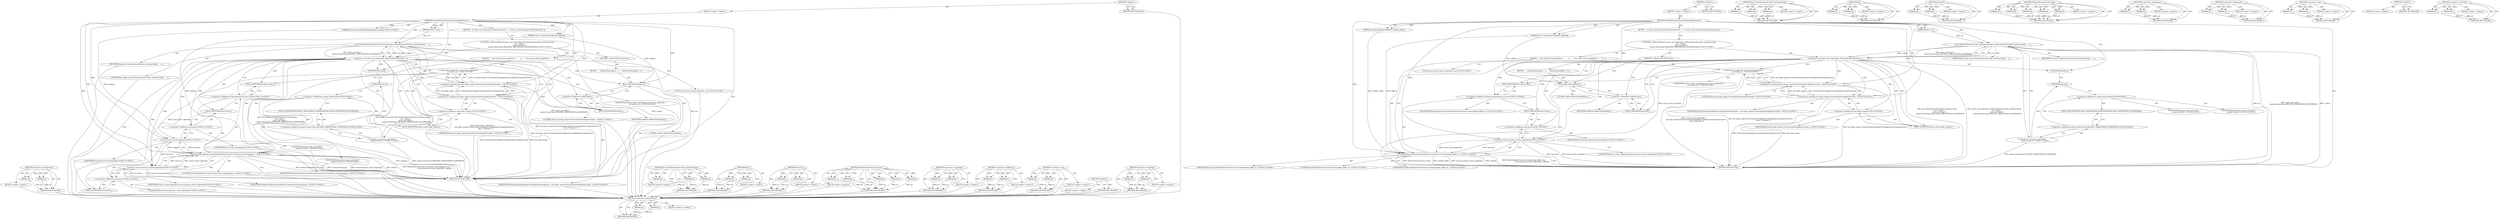 digraph "&lt;operator&gt;.lessThan" {
vulnerable_112 [label=<(METHOD,&lt;operator&gt;.greaterThan)>];
vulnerable_113 [label=<(PARAM,p1)>];
vulnerable_114 [label=<(PARAM,p2)>];
vulnerable_115 [label=<(BLOCK,&lt;empty&gt;,&lt;empty&gt;)>];
vulnerable_116 [label=<(METHOD_RETURN,ANY)>];
vulnerable_6 [label=<(METHOD,&lt;global&gt;)<SUB>1</SUB>>];
vulnerable_7 [label=<(BLOCK,&lt;empty&gt;,&lt;empty&gt;)<SUB>1</SUB>>];
vulnerable_8 [label=<(METHOD,CreateRelativeOrientationEulerAnglesSensor)<SUB>1</SUB>>];
vulnerable_9 [label=<(PARAM,JNIEnv* env)<SUB>2</SUB>>];
vulnerable_10 [label="<(PARAM,mojo::ScopedSharedBufferMapping mapping)<SUB>3</SUB>>"];
vulnerable_11 [label=<(PARAM,const CreateSensorCallback&amp; callback)<SUB>4</SUB>>];
vulnerable_12 [label=<(BLOCK,{
   if (static_cast&lt;bool&gt;(Java_PlatformSensorP...,{
   if (static_cast&lt;bool&gt;(Java_PlatformSensorP...)<SUB>4</SUB>>];
vulnerable_13 [label="<(CONTROL_STRUCTURE,IF,if (static_cast&lt;bool&gt;(Java_PlatformSensorProvider_hasSensorType(
           env, j_object_,
          static_cast&lt;jint&gt;(
              mojom::SensorType::RELATIVE_ORIENTATION_QUATERNION)))))<SUB>5</SUB>>"];
vulnerable_14 [label=<(&lt;operator&gt;.cast,static_cast&lt;bool&gt;(Java_PlatformSensorProvider_h...)<SUB>5</SUB>>];
vulnerable_15 [label=<(UNKNOWN,bool,bool)<SUB>5</SUB>>];
vulnerable_16 [label=<(Java_PlatformSensorProvider_hasSensorType,Java_PlatformSensorProvider_hasSensorType(
    ...)<SUB>5</SUB>>];
vulnerable_17 [label=<(IDENTIFIER,env,Java_PlatformSensorProvider_hasSensorType(
    ...)<SUB>6</SUB>>];
vulnerable_18 [label=<(IDENTIFIER,j_object_,Java_PlatformSensorProvider_hasSensorType(
    ...)<SUB>6</SUB>>];
vulnerable_19 [label="<(&lt;operator&gt;.cast,static_cast&lt;jint&gt;(
              mojom::SensorT...)<SUB>7</SUB>>"];
vulnerable_20 [label=<(UNKNOWN,jint,jint)<SUB>7</SUB>>];
vulnerable_21 [label="<(&lt;operator&gt;.fieldAccess,mojom::SensorType::RELATIVE_ORIENTATION_QUATERNION)<SUB>8</SUB>>"];
vulnerable_22 [label="<(&lt;operator&gt;.fieldAccess,mojom::SensorType)<SUB>8</SUB>>"];
vulnerable_23 [label="<(IDENTIFIER,mojom,static_cast&lt;jint&gt;(
              mojom::SensorT...)<SUB>8</SUB>>"];
vulnerable_24 [label="<(IDENTIFIER,SensorType,static_cast&lt;jint&gt;(
              mojom::SensorT...)<SUB>8</SUB>>"];
vulnerable_25 [label=<(FIELD_IDENTIFIER,RELATIVE_ORIENTATION_QUATERNION,RELATIVE_ORIENTATION_QUATERNION)<SUB>8</SUB>>];
vulnerable_26 [label=<(BLOCK,{
    auto sensor_fusion_algorithm =
        st...,{
    auto sensor_fusion_algorithm =
        st...)<SUB>8</SUB>>];
vulnerable_27 [label="<(LOCAL,auto sensor_fusion_algorithm: auto)<SUB>9</SUB>>"];
vulnerable_28 [label="<(&lt;operator&gt;.assignment,sensor_fusion_algorithm =
        std::make_uni...)<SUB>9</SUB>>"];
vulnerable_29 [label="<(IDENTIFIER,sensor_fusion_algorithm,sensor_fusion_algorithm =
        std::make_uni...)<SUB>9</SUB>>"];
vulnerable_30 [label="<(&lt;operator&gt;.greaterThan,std::make_unique&lt;OrientationEulerAnglesFusionAl...)<SUB>10</SUB>>"];
vulnerable_31 [label="<(&lt;operator&gt;.lessThan,std::make_unique&lt;OrientationEulerAnglesFusionAl...)<SUB>10</SUB>>"];
vulnerable_32 [label="<(&lt;operator&gt;.fieldAccess,std::make_unique)<SUB>10</SUB>>"];
vulnerable_33 [label="<(IDENTIFIER,std,std::make_unique&lt;OrientationEulerAnglesFusionAl...)<SUB>10</SUB>>"];
vulnerable_34 [label=<(FIELD_IDENTIFIER,make_unique,make_unique)<SUB>10</SUB>>];
vulnerable_35 [label="<(IDENTIFIER,OrientationEulerAnglesFusionAlgorithmUsingQuate...,std::make_unique&lt;OrientationEulerAnglesFusionAl...)<SUB>10</SUB>>"];
vulnerable_36 [label="<(LITERAL,false,std::make_unique&lt;OrientationEulerAnglesFusionAl...)<SUB>11</SUB>>"];
vulnerable_37 [label="<(PlatformSensorFusion.Create,PlatformSensorFusion::Create(std::move(mapping)...)<SUB>13</SUB>>"];
vulnerable_38 [label="<(&lt;operator&gt;.fieldAccess,PlatformSensorFusion::Create)<SUB>13</SUB>>"];
vulnerable_39 [label="<(IDENTIFIER,PlatformSensorFusion,PlatformSensorFusion::Create(std::move(mapping)...)<SUB>13</SUB>>"];
vulnerable_40 [label=<(FIELD_IDENTIFIER,Create,Create)<SUB>13</SUB>>];
vulnerable_41 [label="<(std.move,std::move(mapping))<SUB>13</SUB>>"];
vulnerable_42 [label="<(&lt;operator&gt;.fieldAccess,std::move)<SUB>13</SUB>>"];
vulnerable_43 [label="<(IDENTIFIER,std,std::move(mapping))<SUB>13</SUB>>"];
vulnerable_44 [label=<(FIELD_IDENTIFIER,move,move)<SUB>13</SUB>>];
vulnerable_45 [label="<(IDENTIFIER,mapping,std::move(mapping))<SUB>13</SUB>>"];
vulnerable_46 [label="<(LITERAL,this,PlatformSensorFusion::Create(std::move(mapping)...)<SUB>13</SUB>>"];
vulnerable_47 [label="<(std.move,std::move(sensor_fusion_algorithm))<SUB>14</SUB>>"];
vulnerable_48 [label="<(&lt;operator&gt;.fieldAccess,std::move)<SUB>14</SUB>>"];
vulnerable_49 [label="<(IDENTIFIER,std,std::move(sensor_fusion_algorithm))<SUB>14</SUB>>"];
vulnerable_50 [label=<(FIELD_IDENTIFIER,move,move)<SUB>14</SUB>>];
vulnerable_51 [label="<(IDENTIFIER,sensor_fusion_algorithm,std::move(sensor_fusion_algorithm))<SUB>14</SUB>>"];
vulnerable_52 [label="<(IDENTIFIER,callback,PlatformSensorFusion::Create(std::move(mapping)...)<SUB>14</SUB>>"];
vulnerable_53 [label=<(CONTROL_STRUCTURE,ELSE,else)<SUB>15</SUB>>];
vulnerable_54 [label=<(BLOCK,{
     callback.Run(nullptr);
  },{
     callback.Run(nullptr);
  })<SUB>15</SUB>>];
vulnerable_55 [label=<(Run,callback.Run(nullptr))<SUB>16</SUB>>];
vulnerable_56 [label=<(&lt;operator&gt;.fieldAccess,callback.Run)<SUB>16</SUB>>];
vulnerable_57 [label=<(IDENTIFIER,callback,callback.Run(nullptr))<SUB>16</SUB>>];
vulnerable_58 [label=<(FIELD_IDENTIFIER,Run,Run)<SUB>16</SUB>>];
vulnerable_59 [label=<(LITERAL,nullptr,callback.Run(nullptr))<SUB>16</SUB>>];
vulnerable_60 [label=<(METHOD_RETURN,void)<SUB>1</SUB>>];
vulnerable_62 [label=<(METHOD_RETURN,ANY)<SUB>1</SUB>>];
vulnerable_96 [label=<(METHOD,Java_PlatformSensorProvider_hasSensorType)>];
vulnerable_97 [label=<(PARAM,p1)>];
vulnerable_98 [label=<(PARAM,p2)>];
vulnerable_99 [label=<(PARAM,p3)>];
vulnerable_100 [label=<(BLOCK,&lt;empty&gt;,&lt;empty&gt;)>];
vulnerable_101 [label=<(METHOD_RETURN,ANY)>];
vulnerable_135 [label=<(METHOD,Run)>];
vulnerable_136 [label=<(PARAM,p1)>];
vulnerable_137 [label=<(PARAM,p2)>];
vulnerable_138 [label=<(BLOCK,&lt;empty&gt;,&lt;empty&gt;)>];
vulnerable_139 [label=<(METHOD_RETURN,ANY)>];
vulnerable_130 [label=<(METHOD,std.move)>];
vulnerable_131 [label=<(PARAM,p1)>];
vulnerable_132 [label=<(PARAM,p2)>];
vulnerable_133 [label=<(BLOCK,&lt;empty&gt;,&lt;empty&gt;)>];
vulnerable_134 [label=<(METHOD_RETURN,ANY)>];
vulnerable_122 [label=<(METHOD,PlatformSensorFusion.Create)>];
vulnerable_123 [label=<(PARAM,p1)>];
vulnerable_124 [label=<(PARAM,p2)>];
vulnerable_125 [label=<(PARAM,p3)>];
vulnerable_126 [label=<(PARAM,p4)>];
vulnerable_127 [label=<(PARAM,p5)>];
vulnerable_128 [label=<(BLOCK,&lt;empty&gt;,&lt;empty&gt;)>];
vulnerable_129 [label=<(METHOD_RETURN,ANY)>];
vulnerable_107 [label=<(METHOD,&lt;operator&gt;.assignment)>];
vulnerable_108 [label=<(PARAM,p1)>];
vulnerable_109 [label=<(PARAM,p2)>];
vulnerable_110 [label=<(BLOCK,&lt;empty&gt;,&lt;empty&gt;)>];
vulnerable_111 [label=<(METHOD_RETURN,ANY)>];
vulnerable_102 [label=<(METHOD,&lt;operator&gt;.fieldAccess)>];
vulnerable_103 [label=<(PARAM,p1)>];
vulnerable_104 [label=<(PARAM,p2)>];
vulnerable_105 [label=<(BLOCK,&lt;empty&gt;,&lt;empty&gt;)>];
vulnerable_106 [label=<(METHOD_RETURN,ANY)>];
vulnerable_91 [label=<(METHOD,&lt;operator&gt;.cast)>];
vulnerable_92 [label=<(PARAM,p1)>];
vulnerable_93 [label=<(PARAM,p2)>];
vulnerable_94 [label=<(BLOCK,&lt;empty&gt;,&lt;empty&gt;)>];
vulnerable_95 [label=<(METHOD_RETURN,ANY)>];
vulnerable_85 [label=<(METHOD,&lt;global&gt;)<SUB>1</SUB>>];
vulnerable_86 [label=<(BLOCK,&lt;empty&gt;,&lt;empty&gt;)>];
vulnerable_87 [label=<(METHOD_RETURN,ANY)>];
vulnerable_117 [label=<(METHOD,&lt;operator&gt;.lessThan)>];
vulnerable_118 [label=<(PARAM,p1)>];
vulnerable_119 [label=<(PARAM,p2)>];
vulnerable_120 [label=<(BLOCK,&lt;empty&gt;,&lt;empty&gt;)>];
vulnerable_121 [label=<(METHOD_RETURN,ANY)>];
fixed_108 [label=<(METHOD,&lt;operator&gt;.greaterThan)>];
fixed_109 [label=<(PARAM,p1)>];
fixed_110 [label=<(PARAM,p2)>];
fixed_111 [label=<(BLOCK,&lt;empty&gt;,&lt;empty&gt;)>];
fixed_112 [label=<(METHOD_RETURN,ANY)>];
fixed_6 [label=<(METHOD,&lt;global&gt;)<SUB>1</SUB>>];
fixed_7 [label=<(BLOCK,&lt;empty&gt;,&lt;empty&gt;)<SUB>1</SUB>>];
fixed_8 [label=<(METHOD,CreateRelativeOrientationEulerAnglesSensor)<SUB>1</SUB>>];
fixed_9 [label=<(PARAM,JNIEnv* env)<SUB>2</SUB>>];
fixed_10 [label=<(PARAM,SensorReadingSharedBuffer* reading_buffer)<SUB>3</SUB>>];
fixed_11 [label=<(PARAM,const CreateSensorCallback&amp; callback)<SUB>4</SUB>>];
fixed_12 [label=<(BLOCK,{
   if (static_cast&lt;bool&gt;(Java_PlatformSensorP...,{
   if (static_cast&lt;bool&gt;(Java_PlatformSensorP...)<SUB>4</SUB>>];
fixed_13 [label="<(CONTROL_STRUCTURE,IF,if (static_cast&lt;bool&gt;(Java_PlatformSensorProvider_hasSensorType(
           env, j_object_,
          static_cast&lt;jint&gt;(
              mojom::SensorType::RELATIVE_ORIENTATION_QUATERNION)))))<SUB>5</SUB>>"];
fixed_14 [label=<(&lt;operator&gt;.cast,static_cast&lt;bool&gt;(Java_PlatformSensorProvider_h...)<SUB>5</SUB>>];
fixed_15 [label=<(UNKNOWN,bool,bool)<SUB>5</SUB>>];
fixed_16 [label=<(Java_PlatformSensorProvider_hasSensorType,Java_PlatformSensorProvider_hasSensorType(
    ...)<SUB>5</SUB>>];
fixed_17 [label=<(IDENTIFIER,env,Java_PlatformSensorProvider_hasSensorType(
    ...)<SUB>6</SUB>>];
fixed_18 [label=<(IDENTIFIER,j_object_,Java_PlatformSensorProvider_hasSensorType(
    ...)<SUB>6</SUB>>];
fixed_19 [label="<(&lt;operator&gt;.cast,static_cast&lt;jint&gt;(
              mojom::SensorT...)<SUB>7</SUB>>"];
fixed_20 [label=<(UNKNOWN,jint,jint)<SUB>7</SUB>>];
fixed_21 [label="<(&lt;operator&gt;.fieldAccess,mojom::SensorType::RELATIVE_ORIENTATION_QUATERNION)<SUB>8</SUB>>"];
fixed_22 [label="<(&lt;operator&gt;.fieldAccess,mojom::SensorType)<SUB>8</SUB>>"];
fixed_23 [label="<(IDENTIFIER,mojom,static_cast&lt;jint&gt;(
              mojom::SensorT...)<SUB>8</SUB>>"];
fixed_24 [label="<(IDENTIFIER,SensorType,static_cast&lt;jint&gt;(
              mojom::SensorT...)<SUB>8</SUB>>"];
fixed_25 [label=<(FIELD_IDENTIFIER,RELATIVE_ORIENTATION_QUATERNION,RELATIVE_ORIENTATION_QUATERNION)<SUB>8</SUB>>];
fixed_26 [label=<(BLOCK,{
    auto sensor_fusion_algorithm =
        st...,{
    auto sensor_fusion_algorithm =
        st...)<SUB>8</SUB>>];
fixed_27 [label="<(LOCAL,auto sensor_fusion_algorithm: auto)<SUB>9</SUB>>"];
fixed_28 [label="<(&lt;operator&gt;.assignment,sensor_fusion_algorithm =
        std::make_uni...)<SUB>9</SUB>>"];
fixed_29 [label="<(IDENTIFIER,sensor_fusion_algorithm,sensor_fusion_algorithm =
        std::make_uni...)<SUB>9</SUB>>"];
fixed_30 [label="<(&lt;operator&gt;.greaterThan,std::make_unique&lt;OrientationEulerAnglesFusionAl...)<SUB>10</SUB>>"];
fixed_31 [label="<(&lt;operator&gt;.lessThan,std::make_unique&lt;OrientationEulerAnglesFusionAl...)<SUB>10</SUB>>"];
fixed_32 [label="<(&lt;operator&gt;.fieldAccess,std::make_unique)<SUB>10</SUB>>"];
fixed_33 [label="<(IDENTIFIER,std,std::make_unique&lt;OrientationEulerAnglesFusionAl...)<SUB>10</SUB>>"];
fixed_34 [label=<(FIELD_IDENTIFIER,make_unique,make_unique)<SUB>10</SUB>>];
fixed_35 [label="<(IDENTIFIER,OrientationEulerAnglesFusionAlgorithmUsingQuate...,std::make_unique&lt;OrientationEulerAnglesFusionAl...)<SUB>10</SUB>>"];
fixed_36 [label="<(LITERAL,false,std::make_unique&lt;OrientationEulerAnglesFusionAl...)<SUB>11</SUB>>"];
fixed_37 [label="<(PlatformSensorFusion.Create,PlatformSensorFusion::Create(reading_buffer, th...)<SUB>13</SUB>>"];
fixed_38 [label="<(&lt;operator&gt;.fieldAccess,PlatformSensorFusion::Create)<SUB>13</SUB>>"];
fixed_39 [label="<(IDENTIFIER,PlatformSensorFusion,PlatformSensorFusion::Create(reading_buffer, th...)<SUB>13</SUB>>"];
fixed_40 [label=<(FIELD_IDENTIFIER,Create,Create)<SUB>13</SUB>>];
fixed_41 [label="<(IDENTIFIER,reading_buffer,PlatformSensorFusion::Create(reading_buffer, th...)<SUB>13</SUB>>"];
fixed_42 [label="<(LITERAL,this,PlatformSensorFusion::Create(reading_buffer, th...)<SUB>13</SUB>>"];
fixed_43 [label="<(std.move,std::move(sensor_fusion_algorithm))<SUB>14</SUB>>"];
fixed_44 [label="<(&lt;operator&gt;.fieldAccess,std::move)<SUB>14</SUB>>"];
fixed_45 [label="<(IDENTIFIER,std,std::move(sensor_fusion_algorithm))<SUB>14</SUB>>"];
fixed_46 [label=<(FIELD_IDENTIFIER,move,move)<SUB>14</SUB>>];
fixed_47 [label="<(IDENTIFIER,sensor_fusion_algorithm,std::move(sensor_fusion_algorithm))<SUB>14</SUB>>"];
fixed_48 [label="<(IDENTIFIER,callback,PlatformSensorFusion::Create(reading_buffer, th...)<SUB>14</SUB>>"];
fixed_49 [label=<(CONTROL_STRUCTURE,ELSE,else)<SUB>15</SUB>>];
fixed_50 [label=<(BLOCK,{
     callback.Run(nullptr);
  },{
     callback.Run(nullptr);
  })<SUB>15</SUB>>];
fixed_51 [label=<(Run,callback.Run(nullptr))<SUB>16</SUB>>];
fixed_52 [label=<(&lt;operator&gt;.fieldAccess,callback.Run)<SUB>16</SUB>>];
fixed_53 [label=<(IDENTIFIER,callback,callback.Run(nullptr))<SUB>16</SUB>>];
fixed_54 [label=<(FIELD_IDENTIFIER,Run,Run)<SUB>16</SUB>>];
fixed_55 [label=<(LITERAL,nullptr,callback.Run(nullptr))<SUB>16</SUB>>];
fixed_56 [label=<(METHOD_RETURN,void)<SUB>1</SUB>>];
fixed_58 [label=<(METHOD_RETURN,ANY)<SUB>1</SUB>>];
fixed_92 [label=<(METHOD,Java_PlatformSensorProvider_hasSensorType)>];
fixed_93 [label=<(PARAM,p1)>];
fixed_94 [label=<(PARAM,p2)>];
fixed_95 [label=<(PARAM,p3)>];
fixed_96 [label=<(BLOCK,&lt;empty&gt;,&lt;empty&gt;)>];
fixed_97 [label=<(METHOD_RETURN,ANY)>];
fixed_131 [label=<(METHOD,Run)>];
fixed_132 [label=<(PARAM,p1)>];
fixed_133 [label=<(PARAM,p2)>];
fixed_134 [label=<(BLOCK,&lt;empty&gt;,&lt;empty&gt;)>];
fixed_135 [label=<(METHOD_RETURN,ANY)>];
fixed_126 [label=<(METHOD,std.move)>];
fixed_127 [label=<(PARAM,p1)>];
fixed_128 [label=<(PARAM,p2)>];
fixed_129 [label=<(BLOCK,&lt;empty&gt;,&lt;empty&gt;)>];
fixed_130 [label=<(METHOD_RETURN,ANY)>];
fixed_118 [label=<(METHOD,PlatformSensorFusion.Create)>];
fixed_119 [label=<(PARAM,p1)>];
fixed_120 [label=<(PARAM,p2)>];
fixed_121 [label=<(PARAM,p3)>];
fixed_122 [label=<(PARAM,p4)>];
fixed_123 [label=<(PARAM,p5)>];
fixed_124 [label=<(BLOCK,&lt;empty&gt;,&lt;empty&gt;)>];
fixed_125 [label=<(METHOD_RETURN,ANY)>];
fixed_103 [label=<(METHOD,&lt;operator&gt;.assignment)>];
fixed_104 [label=<(PARAM,p1)>];
fixed_105 [label=<(PARAM,p2)>];
fixed_106 [label=<(BLOCK,&lt;empty&gt;,&lt;empty&gt;)>];
fixed_107 [label=<(METHOD_RETURN,ANY)>];
fixed_98 [label=<(METHOD,&lt;operator&gt;.fieldAccess)>];
fixed_99 [label=<(PARAM,p1)>];
fixed_100 [label=<(PARAM,p2)>];
fixed_101 [label=<(BLOCK,&lt;empty&gt;,&lt;empty&gt;)>];
fixed_102 [label=<(METHOD_RETURN,ANY)>];
fixed_87 [label=<(METHOD,&lt;operator&gt;.cast)>];
fixed_88 [label=<(PARAM,p1)>];
fixed_89 [label=<(PARAM,p2)>];
fixed_90 [label=<(BLOCK,&lt;empty&gt;,&lt;empty&gt;)>];
fixed_91 [label=<(METHOD_RETURN,ANY)>];
fixed_81 [label=<(METHOD,&lt;global&gt;)<SUB>1</SUB>>];
fixed_82 [label=<(BLOCK,&lt;empty&gt;,&lt;empty&gt;)>];
fixed_83 [label=<(METHOD_RETURN,ANY)>];
fixed_113 [label=<(METHOD,&lt;operator&gt;.lessThan)>];
fixed_114 [label=<(PARAM,p1)>];
fixed_115 [label=<(PARAM,p2)>];
fixed_116 [label=<(BLOCK,&lt;empty&gt;,&lt;empty&gt;)>];
fixed_117 [label=<(METHOD_RETURN,ANY)>];
vulnerable_112 -> vulnerable_113  [key=0, label="AST: "];
vulnerable_112 -> vulnerable_113  [key=1, label="DDG: "];
vulnerable_112 -> vulnerable_115  [key=0, label="AST: "];
vulnerable_112 -> vulnerable_114  [key=0, label="AST: "];
vulnerable_112 -> vulnerable_114  [key=1, label="DDG: "];
vulnerable_112 -> vulnerable_116  [key=0, label="AST: "];
vulnerable_112 -> vulnerable_116  [key=1, label="CFG: "];
vulnerable_113 -> vulnerable_116  [key=0, label="DDG: p1"];
vulnerable_114 -> vulnerable_116  [key=0, label="DDG: p2"];
vulnerable_115 -> fixed_108  [key=0];
vulnerable_116 -> fixed_108  [key=0];
vulnerable_6 -> vulnerable_7  [key=0, label="AST: "];
vulnerable_6 -> vulnerable_62  [key=0, label="AST: "];
vulnerable_6 -> vulnerable_62  [key=1, label="CFG: "];
vulnerable_7 -> vulnerable_8  [key=0, label="AST: "];
vulnerable_8 -> vulnerable_9  [key=0, label="AST: "];
vulnerable_8 -> vulnerable_9  [key=1, label="DDG: "];
vulnerable_8 -> vulnerable_10  [key=0, label="AST: "];
vulnerable_8 -> vulnerable_10  [key=1, label="DDG: "];
vulnerable_8 -> vulnerable_11  [key=0, label="AST: "];
vulnerable_8 -> vulnerable_11  [key=1, label="DDG: "];
vulnerable_8 -> vulnerable_12  [key=0, label="AST: "];
vulnerable_8 -> vulnerable_60  [key=0, label="AST: "];
vulnerable_8 -> vulnerable_15  [key=0, label="CFG: "];
vulnerable_8 -> vulnerable_16  [key=0, label="DDG: "];
vulnerable_8 -> vulnerable_37  [key=0, label="DDG: "];
vulnerable_8 -> vulnerable_30  [key=0, label="DDG: "];
vulnerable_8 -> vulnerable_41  [key=0, label="DDG: "];
vulnerable_8 -> vulnerable_47  [key=0, label="DDG: "];
vulnerable_8 -> vulnerable_55  [key=0, label="DDG: "];
vulnerable_8 -> vulnerable_31  [key=0, label="DDG: "];
vulnerable_9 -> vulnerable_16  [key=0, label="DDG: env"];
vulnerable_10 -> vulnerable_41  [key=0, label="DDG: mapping"];
vulnerable_11 -> vulnerable_37  [key=0, label="DDG: callback"];
vulnerable_11 -> vulnerable_55  [key=0, label="DDG: callback"];
vulnerable_12 -> vulnerable_13  [key=0, label="AST: "];
vulnerable_13 -> vulnerable_14  [key=0, label="AST: "];
vulnerable_13 -> vulnerable_26  [key=0, label="AST: "];
vulnerable_13 -> vulnerable_53  [key=0, label="AST: "];
vulnerable_14 -> vulnerable_15  [key=0, label="AST: "];
vulnerable_14 -> vulnerable_16  [key=0, label="AST: "];
vulnerable_14 -> vulnerable_34  [key=0, label="CFG: "];
vulnerable_14 -> vulnerable_34  [key=1, label="CDG: "];
vulnerable_14 -> vulnerable_58  [key=0, label="CFG: "];
vulnerable_14 -> vulnerable_58  [key=1, label="CDG: "];
vulnerable_14 -> vulnerable_60  [key=0, label="DDG: Java_PlatformSensorProvider_hasSensorType(
           env, j_object_,
          static_cast&lt;jint&gt;(
              mojom::SensorType::RELATIVE_ORIENTATION_QUATERNION))"];
vulnerable_14 -> vulnerable_60  [key=1, label="DDG: static_cast&lt;bool&gt;(Java_PlatformSensorProvider_hasSensorType(
           env, j_object_,
          static_cast&lt;jint&gt;(
              mojom::SensorType::RELATIVE_ORIENTATION_QUATERNION)))"];
vulnerable_14 -> vulnerable_47  [key=0, label="CDG: "];
vulnerable_14 -> vulnerable_30  [key=0, label="CDG: "];
vulnerable_14 -> vulnerable_48  [key=0, label="CDG: "];
vulnerable_14 -> vulnerable_32  [key=0, label="CDG: "];
vulnerable_14 -> vulnerable_42  [key=0, label="CDG: "];
vulnerable_14 -> vulnerable_28  [key=0, label="CDG: "];
vulnerable_14 -> vulnerable_37  [key=0, label="CDG: "];
vulnerable_14 -> vulnerable_38  [key=0, label="CDG: "];
vulnerable_14 -> vulnerable_56  [key=0, label="CDG: "];
vulnerable_14 -> vulnerable_41  [key=0, label="CDG: "];
vulnerable_14 -> vulnerable_40  [key=0, label="CDG: "];
vulnerable_14 -> vulnerable_50  [key=0, label="CDG: "];
vulnerable_14 -> vulnerable_44  [key=0, label="CDG: "];
vulnerable_14 -> vulnerable_55  [key=0, label="CDG: "];
vulnerable_14 -> vulnerable_31  [key=0, label="CDG: "];
vulnerable_15 -> vulnerable_20  [key=0, label="CFG: "];
vulnerable_16 -> vulnerable_17  [key=0, label="AST: "];
vulnerable_16 -> vulnerable_18  [key=0, label="AST: "];
vulnerable_16 -> vulnerable_19  [key=0, label="AST: "];
vulnerable_16 -> vulnerable_14  [key=0, label="CFG: "];
vulnerable_16 -> vulnerable_14  [key=1, label="DDG: env"];
vulnerable_16 -> vulnerable_14  [key=2, label="DDG: j_object_"];
vulnerable_16 -> vulnerable_14  [key=3, label="DDG: static_cast&lt;jint&gt;(
              mojom::SensorType::RELATIVE_ORIENTATION_QUATERNION)"];
vulnerable_16 -> vulnerable_60  [key=0, label="DDG: env"];
vulnerable_16 -> vulnerable_60  [key=1, label="DDG: static_cast&lt;jint&gt;(
              mojom::SensorType::RELATIVE_ORIENTATION_QUATERNION)"];
vulnerable_16 -> vulnerable_60  [key=2, label="DDG: j_object_"];
vulnerable_17 -> fixed_108  [key=0];
vulnerable_18 -> fixed_108  [key=0];
vulnerable_19 -> vulnerable_20  [key=0, label="AST: "];
vulnerable_19 -> vulnerable_21  [key=0, label="AST: "];
vulnerable_19 -> vulnerable_16  [key=0, label="CFG: "];
vulnerable_19 -> vulnerable_60  [key=0, label="DDG: mojom::SensorType::RELATIVE_ORIENTATION_QUATERNION"];
vulnerable_20 -> vulnerable_22  [key=0, label="CFG: "];
vulnerable_21 -> vulnerable_22  [key=0, label="AST: "];
vulnerable_21 -> vulnerable_25  [key=0, label="AST: "];
vulnerable_21 -> vulnerable_19  [key=0, label="CFG: "];
vulnerable_22 -> vulnerable_23  [key=0, label="AST: "];
vulnerable_22 -> vulnerable_24  [key=0, label="AST: "];
vulnerable_22 -> vulnerable_25  [key=0, label="CFG: "];
vulnerable_23 -> fixed_108  [key=0];
vulnerable_24 -> fixed_108  [key=0];
vulnerable_25 -> vulnerable_21  [key=0, label="CFG: "];
vulnerable_26 -> vulnerable_27  [key=0, label="AST: "];
vulnerable_26 -> vulnerable_28  [key=0, label="AST: "];
vulnerable_26 -> vulnerable_37  [key=0, label="AST: "];
vulnerable_27 -> fixed_108  [key=0];
vulnerable_28 -> vulnerable_29  [key=0, label="AST: "];
vulnerable_28 -> vulnerable_30  [key=0, label="AST: "];
vulnerable_28 -> vulnerable_40  [key=0, label="CFG: "];
vulnerable_28 -> vulnerable_60  [key=0, label="DDG: std::make_unique&lt;OrientationEulerAnglesFusionAlgorithmUsingQuaternion&gt;(
            false /* absolute */)"];
vulnerable_28 -> vulnerable_60  [key=1, label="DDG: sensor_fusion_algorithm =
        std::make_unique&lt;OrientationEulerAnglesFusionAlgorithmUsingQuaternion&gt;(
            false /* absolute */)"];
vulnerable_28 -> vulnerable_47  [key=0, label="DDG: sensor_fusion_algorithm"];
vulnerable_29 -> fixed_108  [key=0];
vulnerable_30 -> vulnerable_31  [key=0, label="AST: "];
vulnerable_30 -> vulnerable_36  [key=0, label="AST: "];
vulnerable_30 -> vulnerable_28  [key=0, label="CFG: "];
vulnerable_30 -> vulnerable_28  [key=1, label="DDG: std::make_unique&lt;OrientationEulerAnglesFusionAlgorithmUsingQuaternion"];
vulnerable_30 -> vulnerable_28  [key=2, label="DDG: false"];
vulnerable_30 -> vulnerable_60  [key=0, label="DDG: std::make_unique&lt;OrientationEulerAnglesFusionAlgorithmUsingQuaternion"];
vulnerable_31 -> vulnerable_32  [key=0, label="AST: "];
vulnerable_31 -> vulnerable_35  [key=0, label="AST: "];
vulnerable_31 -> vulnerable_30  [key=0, label="CFG: "];
vulnerable_31 -> vulnerable_30  [key=1, label="DDG: std::make_unique"];
vulnerable_31 -> vulnerable_30  [key=2, label="DDG: OrientationEulerAnglesFusionAlgorithmUsingQuaternion"];
vulnerable_31 -> vulnerable_60  [key=0, label="DDG: std::make_unique"];
vulnerable_31 -> vulnerable_60  [key=1, label="DDG: OrientationEulerAnglesFusionAlgorithmUsingQuaternion"];
vulnerable_32 -> vulnerable_33  [key=0, label="AST: "];
vulnerable_32 -> vulnerable_34  [key=0, label="AST: "];
vulnerable_32 -> vulnerable_31  [key=0, label="CFG: "];
vulnerable_33 -> fixed_108  [key=0];
vulnerable_34 -> vulnerable_32  [key=0, label="CFG: "];
vulnerable_35 -> fixed_108  [key=0];
vulnerable_36 -> fixed_108  [key=0];
vulnerable_37 -> vulnerable_38  [key=0, label="AST: "];
vulnerable_37 -> vulnerable_41  [key=0, label="AST: "];
vulnerable_37 -> vulnerable_46  [key=0, label="AST: "];
vulnerable_37 -> vulnerable_47  [key=0, label="AST: "];
vulnerable_37 -> vulnerable_52  [key=0, label="AST: "];
vulnerable_37 -> vulnerable_60  [key=0, label="CFG: "];
vulnerable_37 -> vulnerable_60  [key=1, label="DDG: PlatformSensorFusion::Create"];
vulnerable_37 -> vulnerable_60  [key=2, label="DDG: std::move(mapping)"];
vulnerable_37 -> vulnerable_60  [key=3, label="DDG: std::move(sensor_fusion_algorithm)"];
vulnerable_37 -> vulnerable_60  [key=4, label="DDG: callback"];
vulnerable_37 -> vulnerable_60  [key=5, label="DDG: PlatformSensorFusion::Create(std::move(mapping), this,
                                  std::move(sensor_fusion_algorithm), callback)"];
vulnerable_38 -> vulnerable_39  [key=0, label="AST: "];
vulnerable_38 -> vulnerable_40  [key=0, label="AST: "];
vulnerable_38 -> vulnerable_44  [key=0, label="CFG: "];
vulnerable_39 -> fixed_108  [key=0];
vulnerable_40 -> vulnerable_38  [key=0, label="CFG: "];
vulnerable_41 -> vulnerable_42  [key=0, label="AST: "];
vulnerable_41 -> vulnerable_45  [key=0, label="AST: "];
vulnerable_41 -> vulnerable_50  [key=0, label="CFG: "];
vulnerable_41 -> vulnerable_60  [key=0, label="DDG: mapping"];
vulnerable_41 -> vulnerable_37  [key=0, label="DDG: std::move"];
vulnerable_41 -> vulnerable_37  [key=1, label="DDG: mapping"];
vulnerable_41 -> vulnerable_47  [key=0, label="DDG: std::move"];
vulnerable_42 -> vulnerable_43  [key=0, label="AST: "];
vulnerable_42 -> vulnerable_44  [key=0, label="AST: "];
vulnerable_42 -> vulnerable_41  [key=0, label="CFG: "];
vulnerable_43 -> fixed_108  [key=0];
vulnerable_44 -> vulnerable_42  [key=0, label="CFG: "];
vulnerable_45 -> fixed_108  [key=0];
vulnerable_46 -> fixed_108  [key=0];
vulnerable_47 -> vulnerable_48  [key=0, label="AST: "];
vulnerable_47 -> vulnerable_51  [key=0, label="AST: "];
vulnerable_47 -> vulnerable_37  [key=0, label="CFG: "];
vulnerable_47 -> vulnerable_37  [key=1, label="DDG: std::move"];
vulnerable_47 -> vulnerable_37  [key=2, label="DDG: sensor_fusion_algorithm"];
vulnerable_47 -> vulnerable_60  [key=0, label="DDG: std::move"];
vulnerable_47 -> vulnerable_60  [key=1, label="DDG: sensor_fusion_algorithm"];
vulnerable_48 -> vulnerable_49  [key=0, label="AST: "];
vulnerable_48 -> vulnerable_50  [key=0, label="AST: "];
vulnerable_48 -> vulnerable_47  [key=0, label="CFG: "];
vulnerable_49 -> fixed_108  [key=0];
vulnerable_50 -> vulnerable_48  [key=0, label="CFG: "];
vulnerable_51 -> fixed_108  [key=0];
vulnerable_52 -> fixed_108  [key=0];
vulnerable_53 -> vulnerable_54  [key=0, label="AST: "];
vulnerable_54 -> vulnerable_55  [key=0, label="AST: "];
vulnerable_55 -> vulnerable_56  [key=0, label="AST: "];
vulnerable_55 -> vulnerable_59  [key=0, label="AST: "];
vulnerable_55 -> vulnerable_60  [key=0, label="CFG: "];
vulnerable_56 -> vulnerable_57  [key=0, label="AST: "];
vulnerable_56 -> vulnerable_58  [key=0, label="AST: "];
vulnerable_56 -> vulnerable_55  [key=0, label="CFG: "];
vulnerable_57 -> fixed_108  [key=0];
vulnerable_58 -> vulnerable_56  [key=0, label="CFG: "];
vulnerable_59 -> fixed_108  [key=0];
vulnerable_60 -> fixed_108  [key=0];
vulnerable_62 -> fixed_108  [key=0];
vulnerable_96 -> vulnerable_97  [key=0, label="AST: "];
vulnerable_96 -> vulnerable_97  [key=1, label="DDG: "];
vulnerable_96 -> vulnerable_100  [key=0, label="AST: "];
vulnerable_96 -> vulnerable_98  [key=0, label="AST: "];
vulnerable_96 -> vulnerable_98  [key=1, label="DDG: "];
vulnerable_96 -> vulnerable_101  [key=0, label="AST: "];
vulnerable_96 -> vulnerable_101  [key=1, label="CFG: "];
vulnerable_96 -> vulnerable_99  [key=0, label="AST: "];
vulnerable_96 -> vulnerable_99  [key=1, label="DDG: "];
vulnerable_97 -> vulnerable_101  [key=0, label="DDG: p1"];
vulnerable_98 -> vulnerable_101  [key=0, label="DDG: p2"];
vulnerable_99 -> vulnerable_101  [key=0, label="DDG: p3"];
vulnerable_100 -> fixed_108  [key=0];
vulnerable_101 -> fixed_108  [key=0];
vulnerable_135 -> vulnerable_136  [key=0, label="AST: "];
vulnerable_135 -> vulnerable_136  [key=1, label="DDG: "];
vulnerable_135 -> vulnerable_138  [key=0, label="AST: "];
vulnerable_135 -> vulnerable_137  [key=0, label="AST: "];
vulnerable_135 -> vulnerable_137  [key=1, label="DDG: "];
vulnerable_135 -> vulnerable_139  [key=0, label="AST: "];
vulnerable_135 -> vulnerable_139  [key=1, label="CFG: "];
vulnerable_136 -> vulnerable_139  [key=0, label="DDG: p1"];
vulnerable_137 -> vulnerable_139  [key=0, label="DDG: p2"];
vulnerable_138 -> fixed_108  [key=0];
vulnerable_139 -> fixed_108  [key=0];
vulnerable_130 -> vulnerable_131  [key=0, label="AST: "];
vulnerable_130 -> vulnerable_131  [key=1, label="DDG: "];
vulnerable_130 -> vulnerable_133  [key=0, label="AST: "];
vulnerable_130 -> vulnerable_132  [key=0, label="AST: "];
vulnerable_130 -> vulnerable_132  [key=1, label="DDG: "];
vulnerable_130 -> vulnerable_134  [key=0, label="AST: "];
vulnerable_130 -> vulnerable_134  [key=1, label="CFG: "];
vulnerable_131 -> vulnerable_134  [key=0, label="DDG: p1"];
vulnerable_132 -> vulnerable_134  [key=0, label="DDG: p2"];
vulnerable_133 -> fixed_108  [key=0];
vulnerable_134 -> fixed_108  [key=0];
vulnerable_122 -> vulnerable_123  [key=0, label="AST: "];
vulnerable_122 -> vulnerable_123  [key=1, label="DDG: "];
vulnerable_122 -> vulnerable_128  [key=0, label="AST: "];
vulnerable_122 -> vulnerable_124  [key=0, label="AST: "];
vulnerable_122 -> vulnerable_124  [key=1, label="DDG: "];
vulnerable_122 -> vulnerable_129  [key=0, label="AST: "];
vulnerable_122 -> vulnerable_129  [key=1, label="CFG: "];
vulnerable_122 -> vulnerable_125  [key=0, label="AST: "];
vulnerable_122 -> vulnerable_125  [key=1, label="DDG: "];
vulnerable_122 -> vulnerable_126  [key=0, label="AST: "];
vulnerable_122 -> vulnerable_126  [key=1, label="DDG: "];
vulnerable_122 -> vulnerable_127  [key=0, label="AST: "];
vulnerable_122 -> vulnerable_127  [key=1, label="DDG: "];
vulnerable_123 -> vulnerable_129  [key=0, label="DDG: p1"];
vulnerable_124 -> vulnerable_129  [key=0, label="DDG: p2"];
vulnerable_125 -> vulnerable_129  [key=0, label="DDG: p3"];
vulnerable_126 -> vulnerable_129  [key=0, label="DDG: p4"];
vulnerable_127 -> vulnerable_129  [key=0, label="DDG: p5"];
vulnerable_128 -> fixed_108  [key=0];
vulnerable_129 -> fixed_108  [key=0];
vulnerable_107 -> vulnerable_108  [key=0, label="AST: "];
vulnerable_107 -> vulnerable_108  [key=1, label="DDG: "];
vulnerable_107 -> vulnerable_110  [key=0, label="AST: "];
vulnerable_107 -> vulnerable_109  [key=0, label="AST: "];
vulnerable_107 -> vulnerable_109  [key=1, label="DDG: "];
vulnerable_107 -> vulnerable_111  [key=0, label="AST: "];
vulnerable_107 -> vulnerable_111  [key=1, label="CFG: "];
vulnerable_108 -> vulnerable_111  [key=0, label="DDG: p1"];
vulnerable_109 -> vulnerable_111  [key=0, label="DDG: p2"];
vulnerable_110 -> fixed_108  [key=0];
vulnerable_111 -> fixed_108  [key=0];
vulnerable_102 -> vulnerable_103  [key=0, label="AST: "];
vulnerable_102 -> vulnerable_103  [key=1, label="DDG: "];
vulnerable_102 -> vulnerable_105  [key=0, label="AST: "];
vulnerable_102 -> vulnerable_104  [key=0, label="AST: "];
vulnerable_102 -> vulnerable_104  [key=1, label="DDG: "];
vulnerable_102 -> vulnerable_106  [key=0, label="AST: "];
vulnerable_102 -> vulnerable_106  [key=1, label="CFG: "];
vulnerable_103 -> vulnerable_106  [key=0, label="DDG: p1"];
vulnerable_104 -> vulnerable_106  [key=0, label="DDG: p2"];
vulnerable_105 -> fixed_108  [key=0];
vulnerable_106 -> fixed_108  [key=0];
vulnerable_91 -> vulnerable_92  [key=0, label="AST: "];
vulnerable_91 -> vulnerable_92  [key=1, label="DDG: "];
vulnerable_91 -> vulnerable_94  [key=0, label="AST: "];
vulnerable_91 -> vulnerable_93  [key=0, label="AST: "];
vulnerable_91 -> vulnerable_93  [key=1, label="DDG: "];
vulnerable_91 -> vulnerable_95  [key=0, label="AST: "];
vulnerable_91 -> vulnerable_95  [key=1, label="CFG: "];
vulnerable_92 -> vulnerable_95  [key=0, label="DDG: p1"];
vulnerable_93 -> vulnerable_95  [key=0, label="DDG: p2"];
vulnerable_94 -> fixed_108  [key=0];
vulnerable_95 -> fixed_108  [key=0];
vulnerable_85 -> vulnerable_86  [key=0, label="AST: "];
vulnerable_85 -> vulnerable_87  [key=0, label="AST: "];
vulnerable_85 -> vulnerable_87  [key=1, label="CFG: "];
vulnerable_86 -> fixed_108  [key=0];
vulnerable_87 -> fixed_108  [key=0];
vulnerable_117 -> vulnerable_118  [key=0, label="AST: "];
vulnerable_117 -> vulnerable_118  [key=1, label="DDG: "];
vulnerable_117 -> vulnerable_120  [key=0, label="AST: "];
vulnerable_117 -> vulnerable_119  [key=0, label="AST: "];
vulnerable_117 -> vulnerable_119  [key=1, label="DDG: "];
vulnerable_117 -> vulnerable_121  [key=0, label="AST: "];
vulnerable_117 -> vulnerable_121  [key=1, label="CFG: "];
vulnerable_118 -> vulnerable_121  [key=0, label="DDG: p1"];
vulnerable_119 -> vulnerable_121  [key=0, label="DDG: p2"];
vulnerable_120 -> fixed_108  [key=0];
vulnerable_121 -> fixed_108  [key=0];
fixed_108 -> fixed_109  [key=0, label="AST: "];
fixed_108 -> fixed_109  [key=1, label="DDG: "];
fixed_108 -> fixed_111  [key=0, label="AST: "];
fixed_108 -> fixed_110  [key=0, label="AST: "];
fixed_108 -> fixed_110  [key=1, label="DDG: "];
fixed_108 -> fixed_112  [key=0, label="AST: "];
fixed_108 -> fixed_112  [key=1, label="CFG: "];
fixed_109 -> fixed_112  [key=0, label="DDG: p1"];
fixed_110 -> fixed_112  [key=0, label="DDG: p2"];
fixed_6 -> fixed_7  [key=0, label="AST: "];
fixed_6 -> fixed_58  [key=0, label="AST: "];
fixed_6 -> fixed_58  [key=1, label="CFG: "];
fixed_7 -> fixed_8  [key=0, label="AST: "];
fixed_8 -> fixed_9  [key=0, label="AST: "];
fixed_8 -> fixed_9  [key=1, label="DDG: "];
fixed_8 -> fixed_10  [key=0, label="AST: "];
fixed_8 -> fixed_10  [key=1, label="DDG: "];
fixed_8 -> fixed_11  [key=0, label="AST: "];
fixed_8 -> fixed_11  [key=1, label="DDG: "];
fixed_8 -> fixed_12  [key=0, label="AST: "];
fixed_8 -> fixed_56  [key=0, label="AST: "];
fixed_8 -> fixed_15  [key=0, label="CFG: "];
fixed_8 -> fixed_16  [key=0, label="DDG: "];
fixed_8 -> fixed_37  [key=0, label="DDG: "];
fixed_8 -> fixed_30  [key=0, label="DDG: "];
fixed_8 -> fixed_43  [key=0, label="DDG: "];
fixed_8 -> fixed_51  [key=0, label="DDG: "];
fixed_8 -> fixed_31  [key=0, label="DDG: "];
fixed_9 -> fixed_16  [key=0, label="DDG: env"];
fixed_10 -> fixed_37  [key=0, label="DDG: reading_buffer"];
fixed_11 -> fixed_37  [key=0, label="DDG: callback"];
fixed_11 -> fixed_51  [key=0, label="DDG: callback"];
fixed_12 -> fixed_13  [key=0, label="AST: "];
fixed_13 -> fixed_14  [key=0, label="AST: "];
fixed_13 -> fixed_26  [key=0, label="AST: "];
fixed_13 -> fixed_49  [key=0, label="AST: "];
fixed_14 -> fixed_15  [key=0, label="AST: "];
fixed_14 -> fixed_16  [key=0, label="AST: "];
fixed_14 -> fixed_34  [key=0, label="CFG: "];
fixed_14 -> fixed_34  [key=1, label="CDG: "];
fixed_14 -> fixed_54  [key=0, label="CFG: "];
fixed_14 -> fixed_54  [key=1, label="CDG: "];
fixed_14 -> fixed_56  [key=0, label="DDG: Java_PlatformSensorProvider_hasSensorType(
           env, j_object_,
          static_cast&lt;jint&gt;(
              mojom::SensorType::RELATIVE_ORIENTATION_QUATERNION))"];
fixed_14 -> fixed_56  [key=1, label="DDG: static_cast&lt;bool&gt;(Java_PlatformSensorProvider_hasSensorType(
           env, j_object_,
          static_cast&lt;jint&gt;(
              mojom::SensorType::RELATIVE_ORIENTATION_QUATERNION)))"];
fixed_14 -> fixed_30  [key=0, label="CDG: "];
fixed_14 -> fixed_32  [key=0, label="CDG: "];
fixed_14 -> fixed_51  [key=0, label="CDG: "];
fixed_14 -> fixed_28  [key=0, label="CDG: "];
fixed_14 -> fixed_52  [key=0, label="CDG: "];
fixed_14 -> fixed_37  [key=0, label="CDG: "];
fixed_14 -> fixed_46  [key=0, label="CDG: "];
fixed_14 -> fixed_38  [key=0, label="CDG: "];
fixed_14 -> fixed_40  [key=0, label="CDG: "];
fixed_14 -> fixed_44  [key=0, label="CDG: "];
fixed_14 -> fixed_31  [key=0, label="CDG: "];
fixed_14 -> fixed_43  [key=0, label="CDG: "];
fixed_15 -> fixed_20  [key=0, label="CFG: "];
fixed_16 -> fixed_17  [key=0, label="AST: "];
fixed_16 -> fixed_18  [key=0, label="AST: "];
fixed_16 -> fixed_19  [key=0, label="AST: "];
fixed_16 -> fixed_14  [key=0, label="CFG: "];
fixed_16 -> fixed_14  [key=1, label="DDG: env"];
fixed_16 -> fixed_14  [key=2, label="DDG: j_object_"];
fixed_16 -> fixed_14  [key=3, label="DDG: static_cast&lt;jint&gt;(
              mojom::SensorType::RELATIVE_ORIENTATION_QUATERNION)"];
fixed_16 -> fixed_56  [key=0, label="DDG: env"];
fixed_16 -> fixed_56  [key=1, label="DDG: static_cast&lt;jint&gt;(
              mojom::SensorType::RELATIVE_ORIENTATION_QUATERNION)"];
fixed_16 -> fixed_56  [key=2, label="DDG: j_object_"];
fixed_19 -> fixed_20  [key=0, label="AST: "];
fixed_19 -> fixed_21  [key=0, label="AST: "];
fixed_19 -> fixed_16  [key=0, label="CFG: "];
fixed_19 -> fixed_56  [key=0, label="DDG: mojom::SensorType::RELATIVE_ORIENTATION_QUATERNION"];
fixed_20 -> fixed_22  [key=0, label="CFG: "];
fixed_21 -> fixed_22  [key=0, label="AST: "];
fixed_21 -> fixed_25  [key=0, label="AST: "];
fixed_21 -> fixed_19  [key=0, label="CFG: "];
fixed_22 -> fixed_23  [key=0, label="AST: "];
fixed_22 -> fixed_24  [key=0, label="AST: "];
fixed_22 -> fixed_25  [key=0, label="CFG: "];
fixed_25 -> fixed_21  [key=0, label="CFG: "];
fixed_26 -> fixed_27  [key=0, label="AST: "];
fixed_26 -> fixed_28  [key=0, label="AST: "];
fixed_26 -> fixed_37  [key=0, label="AST: "];
fixed_28 -> fixed_29  [key=0, label="AST: "];
fixed_28 -> fixed_30  [key=0, label="AST: "];
fixed_28 -> fixed_40  [key=0, label="CFG: "];
fixed_28 -> fixed_56  [key=0, label="DDG: std::make_unique&lt;OrientationEulerAnglesFusionAlgorithmUsingQuaternion&gt;(
            false /* absolute */)"];
fixed_28 -> fixed_56  [key=1, label="DDG: sensor_fusion_algorithm =
        std::make_unique&lt;OrientationEulerAnglesFusionAlgorithmUsingQuaternion&gt;(
            false /* absolute */)"];
fixed_28 -> fixed_43  [key=0, label="DDG: sensor_fusion_algorithm"];
fixed_30 -> fixed_31  [key=0, label="AST: "];
fixed_30 -> fixed_36  [key=0, label="AST: "];
fixed_30 -> fixed_28  [key=0, label="CFG: "];
fixed_30 -> fixed_28  [key=1, label="DDG: std::make_unique&lt;OrientationEulerAnglesFusionAlgorithmUsingQuaternion"];
fixed_30 -> fixed_28  [key=2, label="DDG: false"];
fixed_30 -> fixed_56  [key=0, label="DDG: std::make_unique&lt;OrientationEulerAnglesFusionAlgorithmUsingQuaternion"];
fixed_31 -> fixed_32  [key=0, label="AST: "];
fixed_31 -> fixed_35  [key=0, label="AST: "];
fixed_31 -> fixed_30  [key=0, label="CFG: "];
fixed_31 -> fixed_30  [key=1, label="DDG: std::make_unique"];
fixed_31 -> fixed_30  [key=2, label="DDG: OrientationEulerAnglesFusionAlgorithmUsingQuaternion"];
fixed_31 -> fixed_56  [key=0, label="DDG: std::make_unique"];
fixed_31 -> fixed_56  [key=1, label="DDG: OrientationEulerAnglesFusionAlgorithmUsingQuaternion"];
fixed_32 -> fixed_33  [key=0, label="AST: "];
fixed_32 -> fixed_34  [key=0, label="AST: "];
fixed_32 -> fixed_31  [key=0, label="CFG: "];
fixed_34 -> fixed_32  [key=0, label="CFG: "];
fixed_37 -> fixed_38  [key=0, label="AST: "];
fixed_37 -> fixed_41  [key=0, label="AST: "];
fixed_37 -> fixed_42  [key=0, label="AST: "];
fixed_37 -> fixed_43  [key=0, label="AST: "];
fixed_37 -> fixed_48  [key=0, label="AST: "];
fixed_37 -> fixed_56  [key=0, label="CFG: "];
fixed_37 -> fixed_56  [key=1, label="DDG: PlatformSensorFusion::Create"];
fixed_37 -> fixed_56  [key=2, label="DDG: reading_buffer"];
fixed_37 -> fixed_56  [key=3, label="DDG: std::move(sensor_fusion_algorithm)"];
fixed_37 -> fixed_56  [key=4, label="DDG: callback"];
fixed_37 -> fixed_56  [key=5, label="DDG: PlatformSensorFusion::Create(reading_buffer, this,
                                  std::move(sensor_fusion_algorithm), callback)"];
fixed_38 -> fixed_39  [key=0, label="AST: "];
fixed_38 -> fixed_40  [key=0, label="AST: "];
fixed_38 -> fixed_46  [key=0, label="CFG: "];
fixed_40 -> fixed_38  [key=0, label="CFG: "];
fixed_43 -> fixed_44  [key=0, label="AST: "];
fixed_43 -> fixed_47  [key=0, label="AST: "];
fixed_43 -> fixed_37  [key=0, label="CFG: "];
fixed_43 -> fixed_37  [key=1, label="DDG: std::move"];
fixed_43 -> fixed_37  [key=2, label="DDG: sensor_fusion_algorithm"];
fixed_43 -> fixed_56  [key=0, label="DDG: std::move"];
fixed_43 -> fixed_56  [key=1, label="DDG: sensor_fusion_algorithm"];
fixed_44 -> fixed_45  [key=0, label="AST: "];
fixed_44 -> fixed_46  [key=0, label="AST: "];
fixed_44 -> fixed_43  [key=0, label="CFG: "];
fixed_46 -> fixed_44  [key=0, label="CFG: "];
fixed_49 -> fixed_50  [key=0, label="AST: "];
fixed_50 -> fixed_51  [key=0, label="AST: "];
fixed_51 -> fixed_52  [key=0, label="AST: "];
fixed_51 -> fixed_55  [key=0, label="AST: "];
fixed_51 -> fixed_56  [key=0, label="CFG: "];
fixed_52 -> fixed_53  [key=0, label="AST: "];
fixed_52 -> fixed_54  [key=0, label="AST: "];
fixed_52 -> fixed_51  [key=0, label="CFG: "];
fixed_54 -> fixed_52  [key=0, label="CFG: "];
fixed_92 -> fixed_93  [key=0, label="AST: "];
fixed_92 -> fixed_93  [key=1, label="DDG: "];
fixed_92 -> fixed_96  [key=0, label="AST: "];
fixed_92 -> fixed_94  [key=0, label="AST: "];
fixed_92 -> fixed_94  [key=1, label="DDG: "];
fixed_92 -> fixed_97  [key=0, label="AST: "];
fixed_92 -> fixed_97  [key=1, label="CFG: "];
fixed_92 -> fixed_95  [key=0, label="AST: "];
fixed_92 -> fixed_95  [key=1, label="DDG: "];
fixed_93 -> fixed_97  [key=0, label="DDG: p1"];
fixed_94 -> fixed_97  [key=0, label="DDG: p2"];
fixed_95 -> fixed_97  [key=0, label="DDG: p3"];
fixed_131 -> fixed_132  [key=0, label="AST: "];
fixed_131 -> fixed_132  [key=1, label="DDG: "];
fixed_131 -> fixed_134  [key=0, label="AST: "];
fixed_131 -> fixed_133  [key=0, label="AST: "];
fixed_131 -> fixed_133  [key=1, label="DDG: "];
fixed_131 -> fixed_135  [key=0, label="AST: "];
fixed_131 -> fixed_135  [key=1, label="CFG: "];
fixed_132 -> fixed_135  [key=0, label="DDG: p1"];
fixed_133 -> fixed_135  [key=0, label="DDG: p2"];
fixed_126 -> fixed_127  [key=0, label="AST: "];
fixed_126 -> fixed_127  [key=1, label="DDG: "];
fixed_126 -> fixed_129  [key=0, label="AST: "];
fixed_126 -> fixed_128  [key=0, label="AST: "];
fixed_126 -> fixed_128  [key=1, label="DDG: "];
fixed_126 -> fixed_130  [key=0, label="AST: "];
fixed_126 -> fixed_130  [key=1, label="CFG: "];
fixed_127 -> fixed_130  [key=0, label="DDG: p1"];
fixed_128 -> fixed_130  [key=0, label="DDG: p2"];
fixed_118 -> fixed_119  [key=0, label="AST: "];
fixed_118 -> fixed_119  [key=1, label="DDG: "];
fixed_118 -> fixed_124  [key=0, label="AST: "];
fixed_118 -> fixed_120  [key=0, label="AST: "];
fixed_118 -> fixed_120  [key=1, label="DDG: "];
fixed_118 -> fixed_125  [key=0, label="AST: "];
fixed_118 -> fixed_125  [key=1, label="CFG: "];
fixed_118 -> fixed_121  [key=0, label="AST: "];
fixed_118 -> fixed_121  [key=1, label="DDG: "];
fixed_118 -> fixed_122  [key=0, label="AST: "];
fixed_118 -> fixed_122  [key=1, label="DDG: "];
fixed_118 -> fixed_123  [key=0, label="AST: "];
fixed_118 -> fixed_123  [key=1, label="DDG: "];
fixed_119 -> fixed_125  [key=0, label="DDG: p1"];
fixed_120 -> fixed_125  [key=0, label="DDG: p2"];
fixed_121 -> fixed_125  [key=0, label="DDG: p3"];
fixed_122 -> fixed_125  [key=0, label="DDG: p4"];
fixed_123 -> fixed_125  [key=0, label="DDG: p5"];
fixed_103 -> fixed_104  [key=0, label="AST: "];
fixed_103 -> fixed_104  [key=1, label="DDG: "];
fixed_103 -> fixed_106  [key=0, label="AST: "];
fixed_103 -> fixed_105  [key=0, label="AST: "];
fixed_103 -> fixed_105  [key=1, label="DDG: "];
fixed_103 -> fixed_107  [key=0, label="AST: "];
fixed_103 -> fixed_107  [key=1, label="CFG: "];
fixed_104 -> fixed_107  [key=0, label="DDG: p1"];
fixed_105 -> fixed_107  [key=0, label="DDG: p2"];
fixed_98 -> fixed_99  [key=0, label="AST: "];
fixed_98 -> fixed_99  [key=1, label="DDG: "];
fixed_98 -> fixed_101  [key=0, label="AST: "];
fixed_98 -> fixed_100  [key=0, label="AST: "];
fixed_98 -> fixed_100  [key=1, label="DDG: "];
fixed_98 -> fixed_102  [key=0, label="AST: "];
fixed_98 -> fixed_102  [key=1, label="CFG: "];
fixed_99 -> fixed_102  [key=0, label="DDG: p1"];
fixed_100 -> fixed_102  [key=0, label="DDG: p2"];
fixed_87 -> fixed_88  [key=0, label="AST: "];
fixed_87 -> fixed_88  [key=1, label="DDG: "];
fixed_87 -> fixed_90  [key=0, label="AST: "];
fixed_87 -> fixed_89  [key=0, label="AST: "];
fixed_87 -> fixed_89  [key=1, label="DDG: "];
fixed_87 -> fixed_91  [key=0, label="AST: "];
fixed_87 -> fixed_91  [key=1, label="CFG: "];
fixed_88 -> fixed_91  [key=0, label="DDG: p1"];
fixed_89 -> fixed_91  [key=0, label="DDG: p2"];
fixed_81 -> fixed_82  [key=0, label="AST: "];
fixed_81 -> fixed_83  [key=0, label="AST: "];
fixed_81 -> fixed_83  [key=1, label="CFG: "];
fixed_113 -> fixed_114  [key=0, label="AST: "];
fixed_113 -> fixed_114  [key=1, label="DDG: "];
fixed_113 -> fixed_116  [key=0, label="AST: "];
fixed_113 -> fixed_115  [key=0, label="AST: "];
fixed_113 -> fixed_115  [key=1, label="DDG: "];
fixed_113 -> fixed_117  [key=0, label="AST: "];
fixed_113 -> fixed_117  [key=1, label="CFG: "];
fixed_114 -> fixed_117  [key=0, label="DDG: p1"];
fixed_115 -> fixed_117  [key=0, label="DDG: p2"];
}
